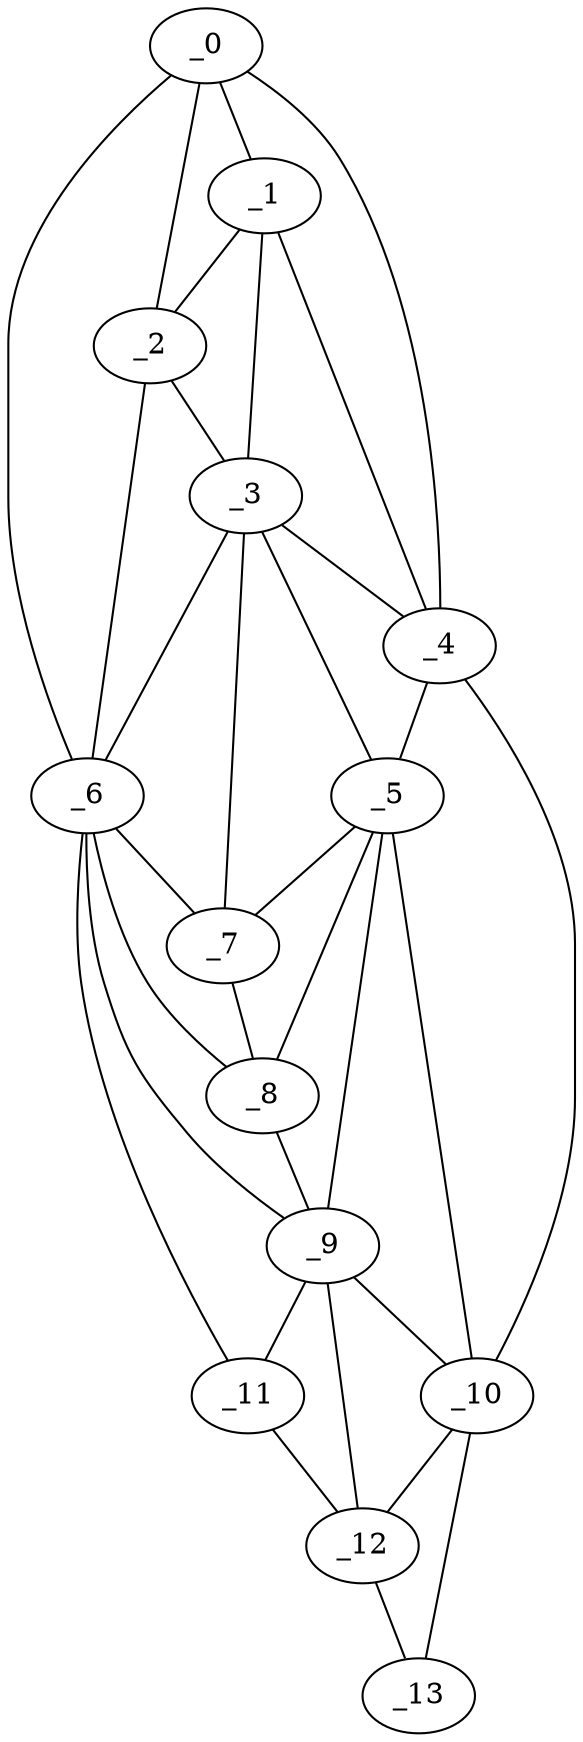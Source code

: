 graph "obj91__55.gxl" {
	_0	 [x=6,
		y=45];
	_1	 [x=17,
		y=50];
	_0 -- _1	 [valence=2];
	_2	 [x=31,
		y=49];
	_0 -- _2	 [valence=1];
	_4	 [x=75,
		y=86];
	_0 -- _4	 [valence=1];
	_6	 [x=77,
		y=34];
	_0 -- _6	 [valence=1];
	_1 -- _2	 [valence=2];
	_3	 [x=70,
		y=77];
	_1 -- _3	 [valence=2];
	_1 -- _4	 [valence=2];
	_2 -- _3	 [valence=1];
	_2 -- _6	 [valence=2];
	_3 -- _4	 [valence=1];
	_5	 [x=76,
		y=78];
	_3 -- _5	 [valence=1];
	_3 -- _6	 [valence=1];
	_7	 [x=83,
		y=41];
	_3 -- _7	 [valence=2];
	_4 -- _5	 [valence=1];
	_10	 [x=116,
		y=88];
	_4 -- _10	 [valence=1];
	_5 -- _7	 [valence=2];
	_8	 [x=92,
		y=46];
	_5 -- _8	 [valence=2];
	_9	 [x=105,
		y=54];
	_5 -- _9	 [valence=2];
	_5 -- _10	 [valence=2];
	_6 -- _7	 [valence=2];
	_6 -- _8	 [valence=2];
	_6 -- _9	 [valence=2];
	_11	 [x=121,
		y=64];
	_6 -- _11	 [valence=1];
	_7 -- _8	 [valence=2];
	_8 -- _9	 [valence=2];
	_9 -- _10	 [valence=1];
	_9 -- _11	 [valence=1];
	_12	 [x=122,
		y=70];
	_9 -- _12	 [valence=2];
	_10 -- _12	 [valence=2];
	_13	 [x=123,
		y=77];
	_10 -- _13	 [valence=1];
	_11 -- _12	 [valence=1];
	_12 -- _13	 [valence=1];
}
